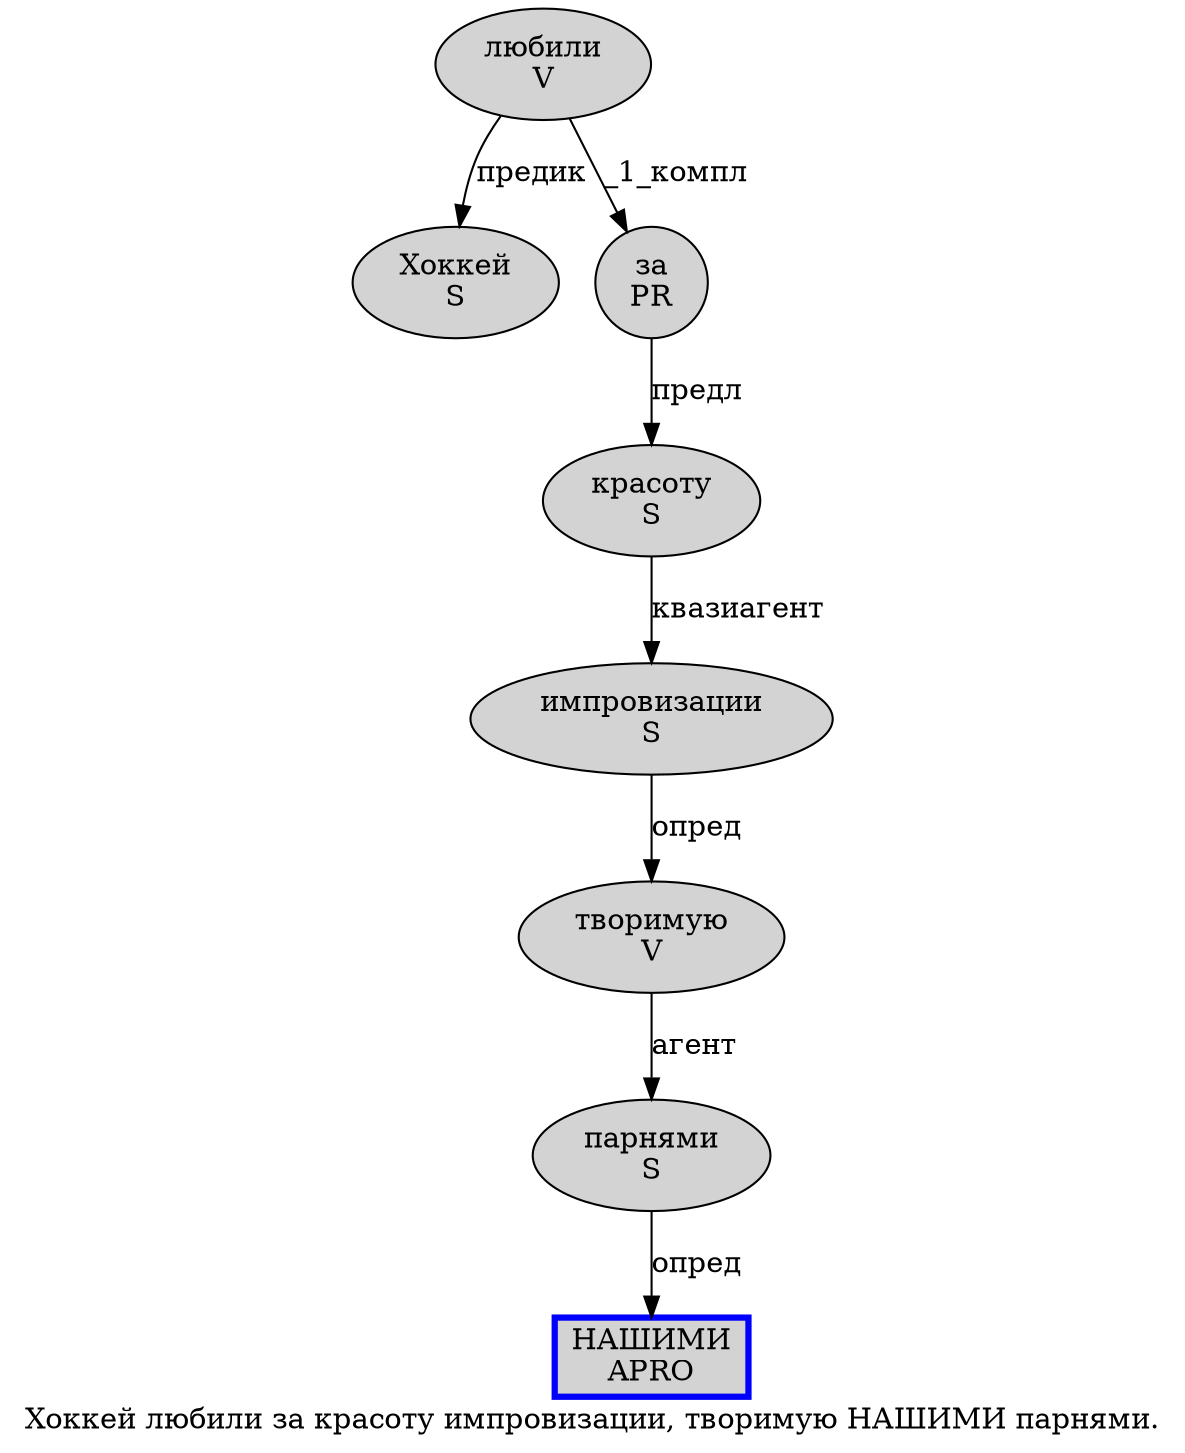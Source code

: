 digraph SENTENCE_3597 {
	graph [label="Хоккей любили за красоту импровизации, творимую НАШИМИ парнями."]
	node [style=filled]
		0 [label="Хоккей
S" color="" fillcolor=lightgray penwidth=1 shape=ellipse]
		1 [label="любили
V" color="" fillcolor=lightgray penwidth=1 shape=ellipse]
		2 [label="за
PR" color="" fillcolor=lightgray penwidth=1 shape=ellipse]
		3 [label="красоту
S" color="" fillcolor=lightgray penwidth=1 shape=ellipse]
		4 [label="импровизации
S" color="" fillcolor=lightgray penwidth=1 shape=ellipse]
		6 [label="творимую
V" color="" fillcolor=lightgray penwidth=1 shape=ellipse]
		7 [label="НАШИМИ
APRO" color=blue fillcolor=lightgray penwidth=3 shape=box]
		8 [label="парнями
S" color="" fillcolor=lightgray penwidth=1 shape=ellipse]
			2 -> 3 [label="предл"]
			3 -> 4 [label="квазиагент"]
			4 -> 6 [label="опред"]
			1 -> 0 [label="предик"]
			1 -> 2 [label="_1_компл"]
			6 -> 8 [label="агент"]
			8 -> 7 [label="опред"]
}